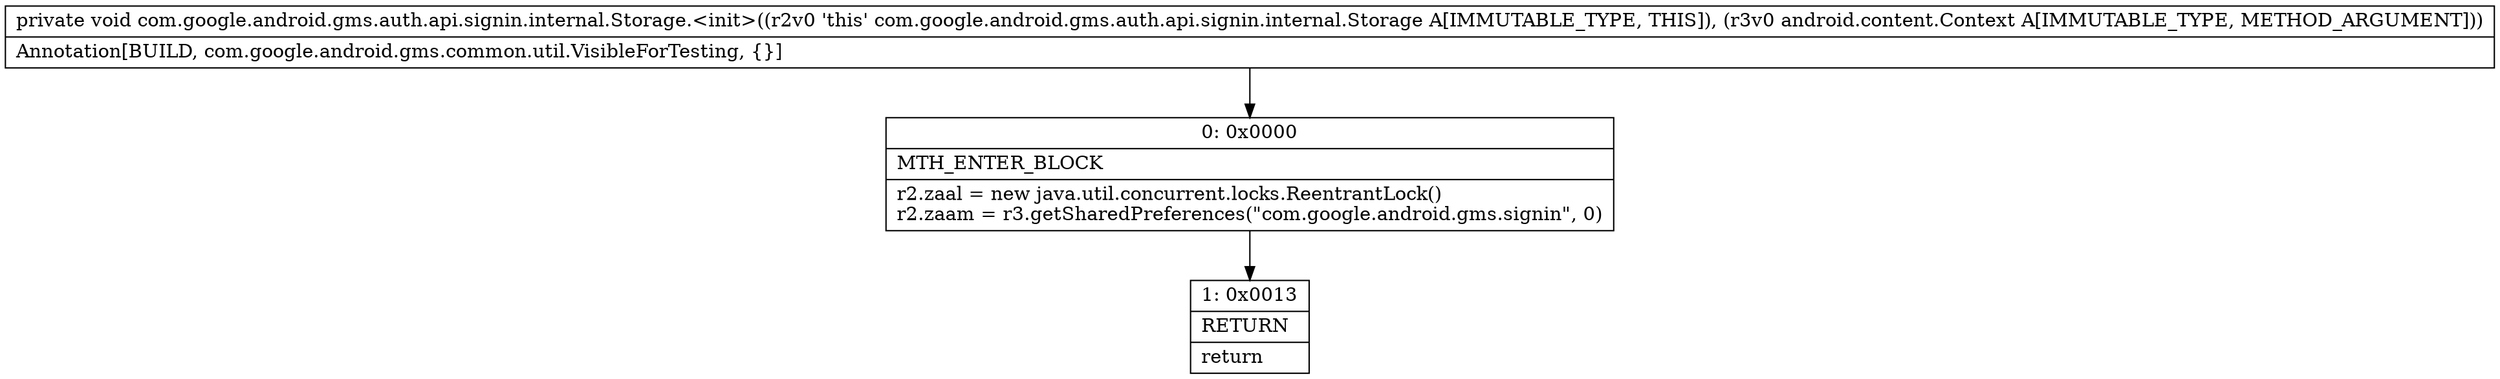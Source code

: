digraph "CFG forcom.google.android.gms.auth.api.signin.internal.Storage.\<init\>(Landroid\/content\/Context;)V" {
Node_0 [shape=record,label="{0\:\ 0x0000|MTH_ENTER_BLOCK\l|r2.zaal = new java.util.concurrent.locks.ReentrantLock()\lr2.zaam = r3.getSharedPreferences(\"com.google.android.gms.signin\", 0)\l}"];
Node_1 [shape=record,label="{1\:\ 0x0013|RETURN\l|return\l}"];
MethodNode[shape=record,label="{private void com.google.android.gms.auth.api.signin.internal.Storage.\<init\>((r2v0 'this' com.google.android.gms.auth.api.signin.internal.Storage A[IMMUTABLE_TYPE, THIS]), (r3v0 android.content.Context A[IMMUTABLE_TYPE, METHOD_ARGUMENT]))  | Annotation[BUILD, com.google.android.gms.common.util.VisibleForTesting, \{\}]\l}"];
MethodNode -> Node_0;
Node_0 -> Node_1;
}

